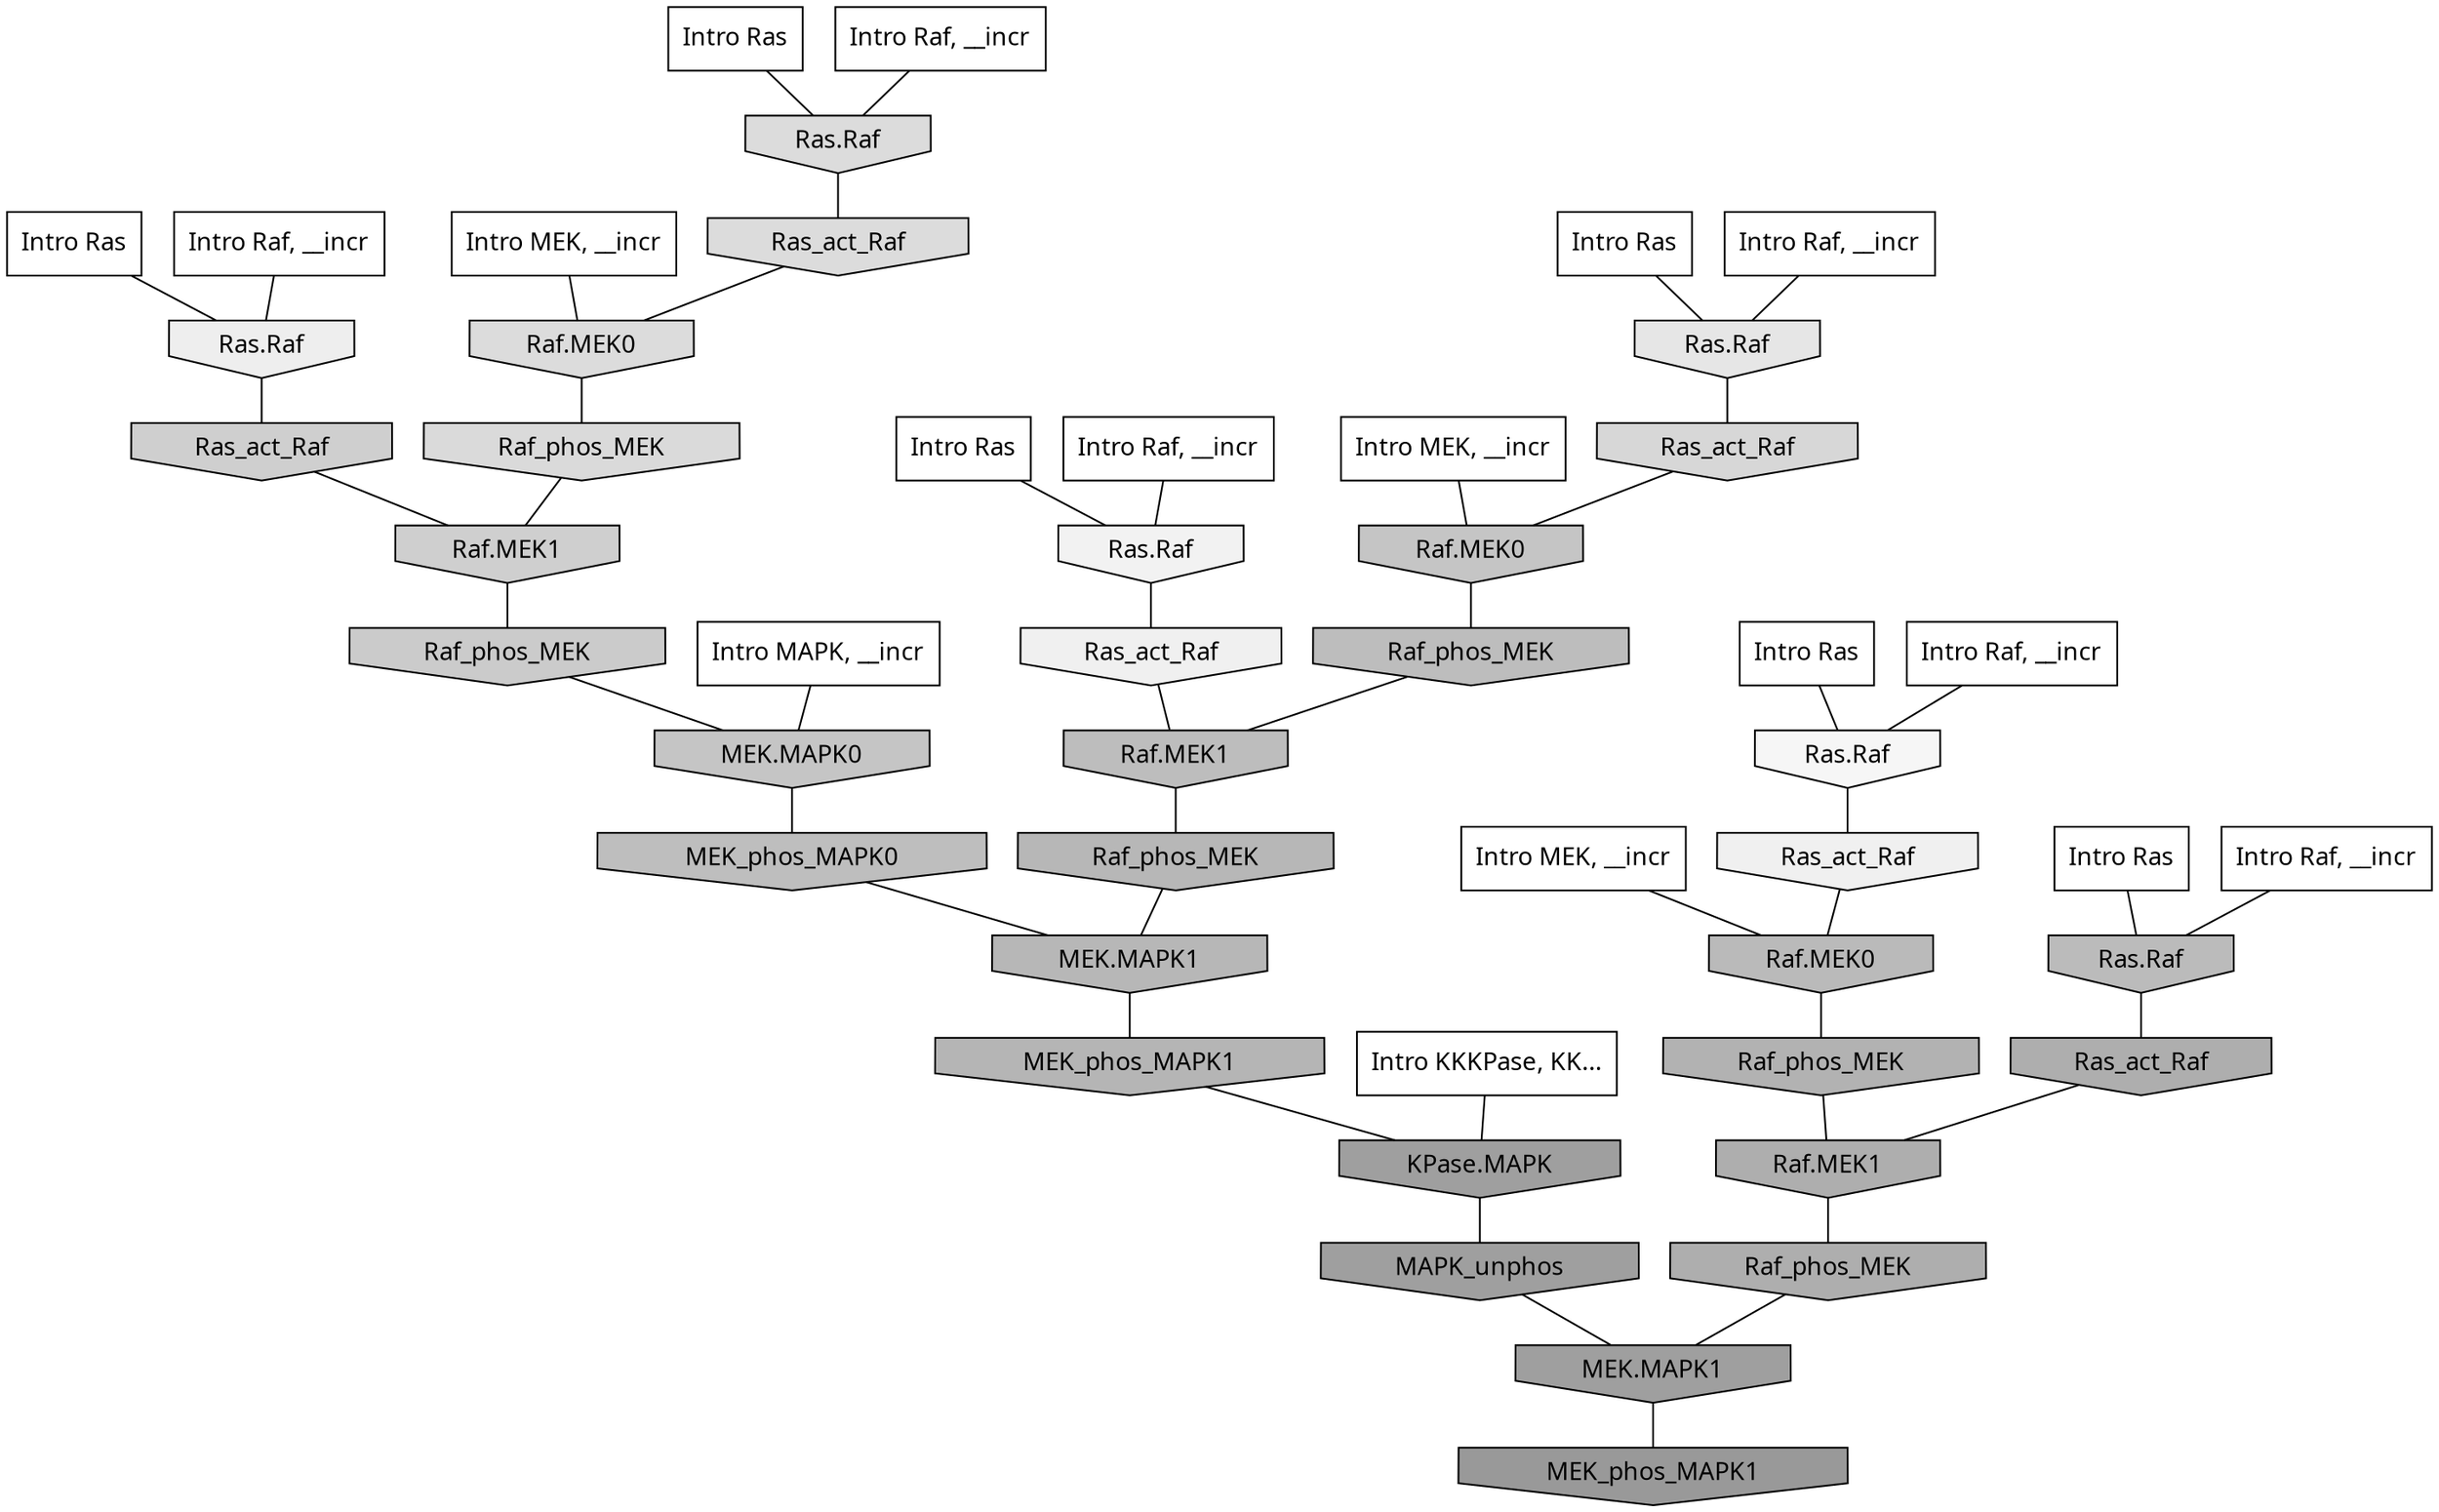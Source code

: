 digraph G{
  rankdir="TB";
  ranksep=0.30;
  node [fontname="CMU Serif"];
  edge [fontname="CMU Serif"];
  
  19 [label="Intro Ras", shape=rectangle, style=filled, fillcolor="0.000 0.000 1.000"]
  
  22 [label="Intro Ras", shape=rectangle, style=filled, fillcolor="0.000 0.000 1.000"]
  
  26 [label="Intro Ras", shape=rectangle, style=filled, fillcolor="0.000 0.000 1.000"]
  
  64 [label="Intro Ras", shape=rectangle, style=filled, fillcolor="0.000 0.000 1.000"]
  
  67 [label="Intro Ras", shape=rectangle, style=filled, fillcolor="0.000 0.000 1.000"]
  
  80 [label="Intro Ras", shape=rectangle, style=filled, fillcolor="0.000 0.000 1.000"]
  
  136 [label="Intro Raf, __incr", shape=rectangle, style=filled, fillcolor="0.000 0.000 1.000"]
  
  373 [label="Intro Raf, __incr", shape=rectangle, style=filled, fillcolor="0.000 0.000 1.000"]
  
  710 [label="Intro Raf, __incr", shape=rectangle, style=filled, fillcolor="0.000 0.000 1.000"]
  
  995 [label="Intro Raf, __incr", shape=rectangle, style=filled, fillcolor="0.000 0.000 1.000"]
  
  1036 [label="Intro Raf, __incr", shape=rectangle, style=filled, fillcolor="0.000 0.000 1.000"]
  
  1091 [label="Intro Raf, __incr", shape=rectangle, style=filled, fillcolor="0.000 0.000 1.000"]
  
  1448 [label="Intro MEK, __incr", shape=rectangle, style=filled, fillcolor="0.000 0.000 1.000"]
  
  1996 [label="Intro MEK, __incr", shape=rectangle, style=filled, fillcolor="0.000 0.000 1.000"]
  
  2058 [label="Intro MEK, __incr", shape=rectangle, style=filled, fillcolor="0.000 0.000 1.000"]
  
  2334 [label="Intro MAPK, __incr", shape=rectangle, style=filled, fillcolor="0.000 0.000 1.000"]
  
  3169 [label="Intro KKKPase, KK...", shape=rectangle, style=filled, fillcolor="0.000 0.000 1.000"]
  
  3662 [label="Ras.Raf", shape=invhouse, style=filled, fillcolor="0.000 0.000 0.963"]
  
  3929 [label="Ras.Raf", shape=invhouse, style=filled, fillcolor="0.000 0.000 0.947"]
  
  4077 [label="Ras_act_Raf", shape=invhouse, style=filled, fillcolor="0.000 0.000 0.941"]
  
  4084 [label="Ras_act_Raf", shape=invhouse, style=filled, fillcolor="0.000 0.000 0.940"]
  
  4227 [label="Ras.Raf", shape=invhouse, style=filled, fillcolor="0.000 0.000 0.933"]
  
  4910 [label="Ras.Raf", shape=invhouse, style=filled, fillcolor="0.000 0.000 0.901"]
  
  5775 [label="Ras.Raf", shape=invhouse, style=filled, fillcolor="0.000 0.000 0.863"]
  
  5879 [label="Ras_act_Raf", shape=invhouse, style=filled, fillcolor="0.000 0.000 0.860"]
  
  5882 [label="Raf.MEK0", shape=invhouse, style=filled, fillcolor="0.000 0.000 0.860"]
  
  6077 [label="Raf_phos_MEK", shape=invhouse, style=filled, fillcolor="0.000 0.000 0.852"]
  
  6407 [label="Ras_act_Raf", shape=invhouse, style=filled, fillcolor="0.000 0.000 0.840"]
  
  7633 [label="Ras_act_Raf", shape=invhouse, style=filled, fillcolor="0.000 0.000 0.809"]
  
  7635 [label="Raf.MEK1", shape=invhouse, style=filled, fillcolor="0.000 0.000 0.809"]
  
  8254 [label="Raf_phos_MEK", shape=invhouse, style=filled, fillcolor="0.000 0.000 0.795"]
  
  9379 [label="MEK.MAPK0", shape=invhouse, style=filled, fillcolor="0.000 0.000 0.771"]
  
  9433 [label="Raf.MEK0", shape=invhouse, style=filled, fillcolor="0.000 0.000 0.770"]
  
  11124 [label="MEK_phos_MAPK0", shape=invhouse, style=filled, fillcolor="0.000 0.000 0.744"]
  
  11365 [label="Raf_phos_MEK", shape=invhouse, style=filled, fillcolor="0.000 0.000 0.741"]
  
  11509 [label="Raf.MEK1", shape=invhouse, style=filled, fillcolor="0.000 0.000 0.739"]
  
  12023 [label="Ras.Raf", shape=invhouse, style=filled, fillcolor="0.000 0.000 0.732"]
  
  12319 [label="Raf.MEK0", shape=invhouse, style=filled, fillcolor="0.000 0.000 0.729"]
  
  13326 [label="Raf_phos_MEK", shape=invhouse, style=filled, fillcolor="0.000 0.000 0.716"]
  
  13333 [label="MEK.MAPK1", shape=invhouse, style=filled, fillcolor="0.000 0.000 0.716"]
  
  14172 [label="MEK_phos_MAPK1", shape=invhouse, style=filled, fillcolor="0.000 0.000 0.708"]
  
  15016 [label="Raf_phos_MEK", shape=invhouse, style=filled, fillcolor="0.000 0.000 0.699"]
  
  16132 [label="Ras_act_Raf", shape=invhouse, style=filled, fillcolor="0.000 0.000 0.683"]
  
  16140 [label="Raf.MEK1", shape=invhouse, style=filled, fillcolor="0.000 0.000 0.683"]
  
  16183 [label="Raf_phos_MEK", shape=invhouse, style=filled, fillcolor="0.000 0.000 0.683"]
  
  18645 [label="KPase.MAPK", shape=invhouse, style=filled, fillcolor="0.000 0.000 0.622"]
  
  18653 [label="MAPK_unphos", shape=invhouse, style=filled, fillcolor="0.000 0.000 0.622"]
  
  18655 [label="MEK.MAPK1", shape=invhouse, style=filled, fillcolor="0.000 0.000 0.622"]
  
  19309 [label="MEK_phos_MAPK1", shape=invhouse, style=filled, fillcolor="0.000 0.000 0.600"]
  
  
  18655 -> 19309 [dir=none, color="0.000 0.000 0.000"] 
  18653 -> 18655 [dir=none, color="0.000 0.000 0.000"] 
  18645 -> 18653 [dir=none, color="0.000 0.000 0.000"] 
  16183 -> 18655 [dir=none, color="0.000 0.000 0.000"] 
  16140 -> 16183 [dir=none, color="0.000 0.000 0.000"] 
  16132 -> 16140 [dir=none, color="0.000 0.000 0.000"] 
  15016 -> 16140 [dir=none, color="0.000 0.000 0.000"] 
  14172 -> 18645 [dir=none, color="0.000 0.000 0.000"] 
  13333 -> 14172 [dir=none, color="0.000 0.000 0.000"] 
  13326 -> 13333 [dir=none, color="0.000 0.000 0.000"] 
  12319 -> 15016 [dir=none, color="0.000 0.000 0.000"] 
  12023 -> 16132 [dir=none, color="0.000 0.000 0.000"] 
  11509 -> 13326 [dir=none, color="0.000 0.000 0.000"] 
  11365 -> 11509 [dir=none, color="0.000 0.000 0.000"] 
  11124 -> 13333 [dir=none, color="0.000 0.000 0.000"] 
  9433 -> 11365 [dir=none, color="0.000 0.000 0.000"] 
  9379 -> 11124 [dir=none, color="0.000 0.000 0.000"] 
  8254 -> 9379 [dir=none, color="0.000 0.000 0.000"] 
  7635 -> 8254 [dir=none, color="0.000 0.000 0.000"] 
  7633 -> 7635 [dir=none, color="0.000 0.000 0.000"] 
  6407 -> 9433 [dir=none, color="0.000 0.000 0.000"] 
  6077 -> 7635 [dir=none, color="0.000 0.000 0.000"] 
  5882 -> 6077 [dir=none, color="0.000 0.000 0.000"] 
  5879 -> 5882 [dir=none, color="0.000 0.000 0.000"] 
  5775 -> 5879 [dir=none, color="0.000 0.000 0.000"] 
  4910 -> 6407 [dir=none, color="0.000 0.000 0.000"] 
  4227 -> 7633 [dir=none, color="0.000 0.000 0.000"] 
  4084 -> 12319 [dir=none, color="0.000 0.000 0.000"] 
  4077 -> 11509 [dir=none, color="0.000 0.000 0.000"] 
  3929 -> 4077 [dir=none, color="0.000 0.000 0.000"] 
  3662 -> 4084 [dir=none, color="0.000 0.000 0.000"] 
  3169 -> 18645 [dir=none, color="0.000 0.000 0.000"] 
  2334 -> 9379 [dir=none, color="0.000 0.000 0.000"] 
  2058 -> 9433 [dir=none, color="0.000 0.000 0.000"] 
  1996 -> 5882 [dir=none, color="0.000 0.000 0.000"] 
  1448 -> 12319 [dir=none, color="0.000 0.000 0.000"] 
  1091 -> 4227 [dir=none, color="0.000 0.000 0.000"] 
  1036 -> 12023 [dir=none, color="0.000 0.000 0.000"] 
  995 -> 4910 [dir=none, color="0.000 0.000 0.000"] 
  710 -> 5775 [dir=none, color="0.000 0.000 0.000"] 
  373 -> 3929 [dir=none, color="0.000 0.000 0.000"] 
  136 -> 3662 [dir=none, color="0.000 0.000 0.000"] 
  80 -> 12023 [dir=none, color="0.000 0.000 0.000"] 
  67 -> 3662 [dir=none, color="0.000 0.000 0.000"] 
  64 -> 5775 [dir=none, color="0.000 0.000 0.000"] 
  26 -> 4910 [dir=none, color="0.000 0.000 0.000"] 
  22 -> 3929 [dir=none, color="0.000 0.000 0.000"] 
  19 -> 4227 [dir=none, color="0.000 0.000 0.000"] 
  
  }
